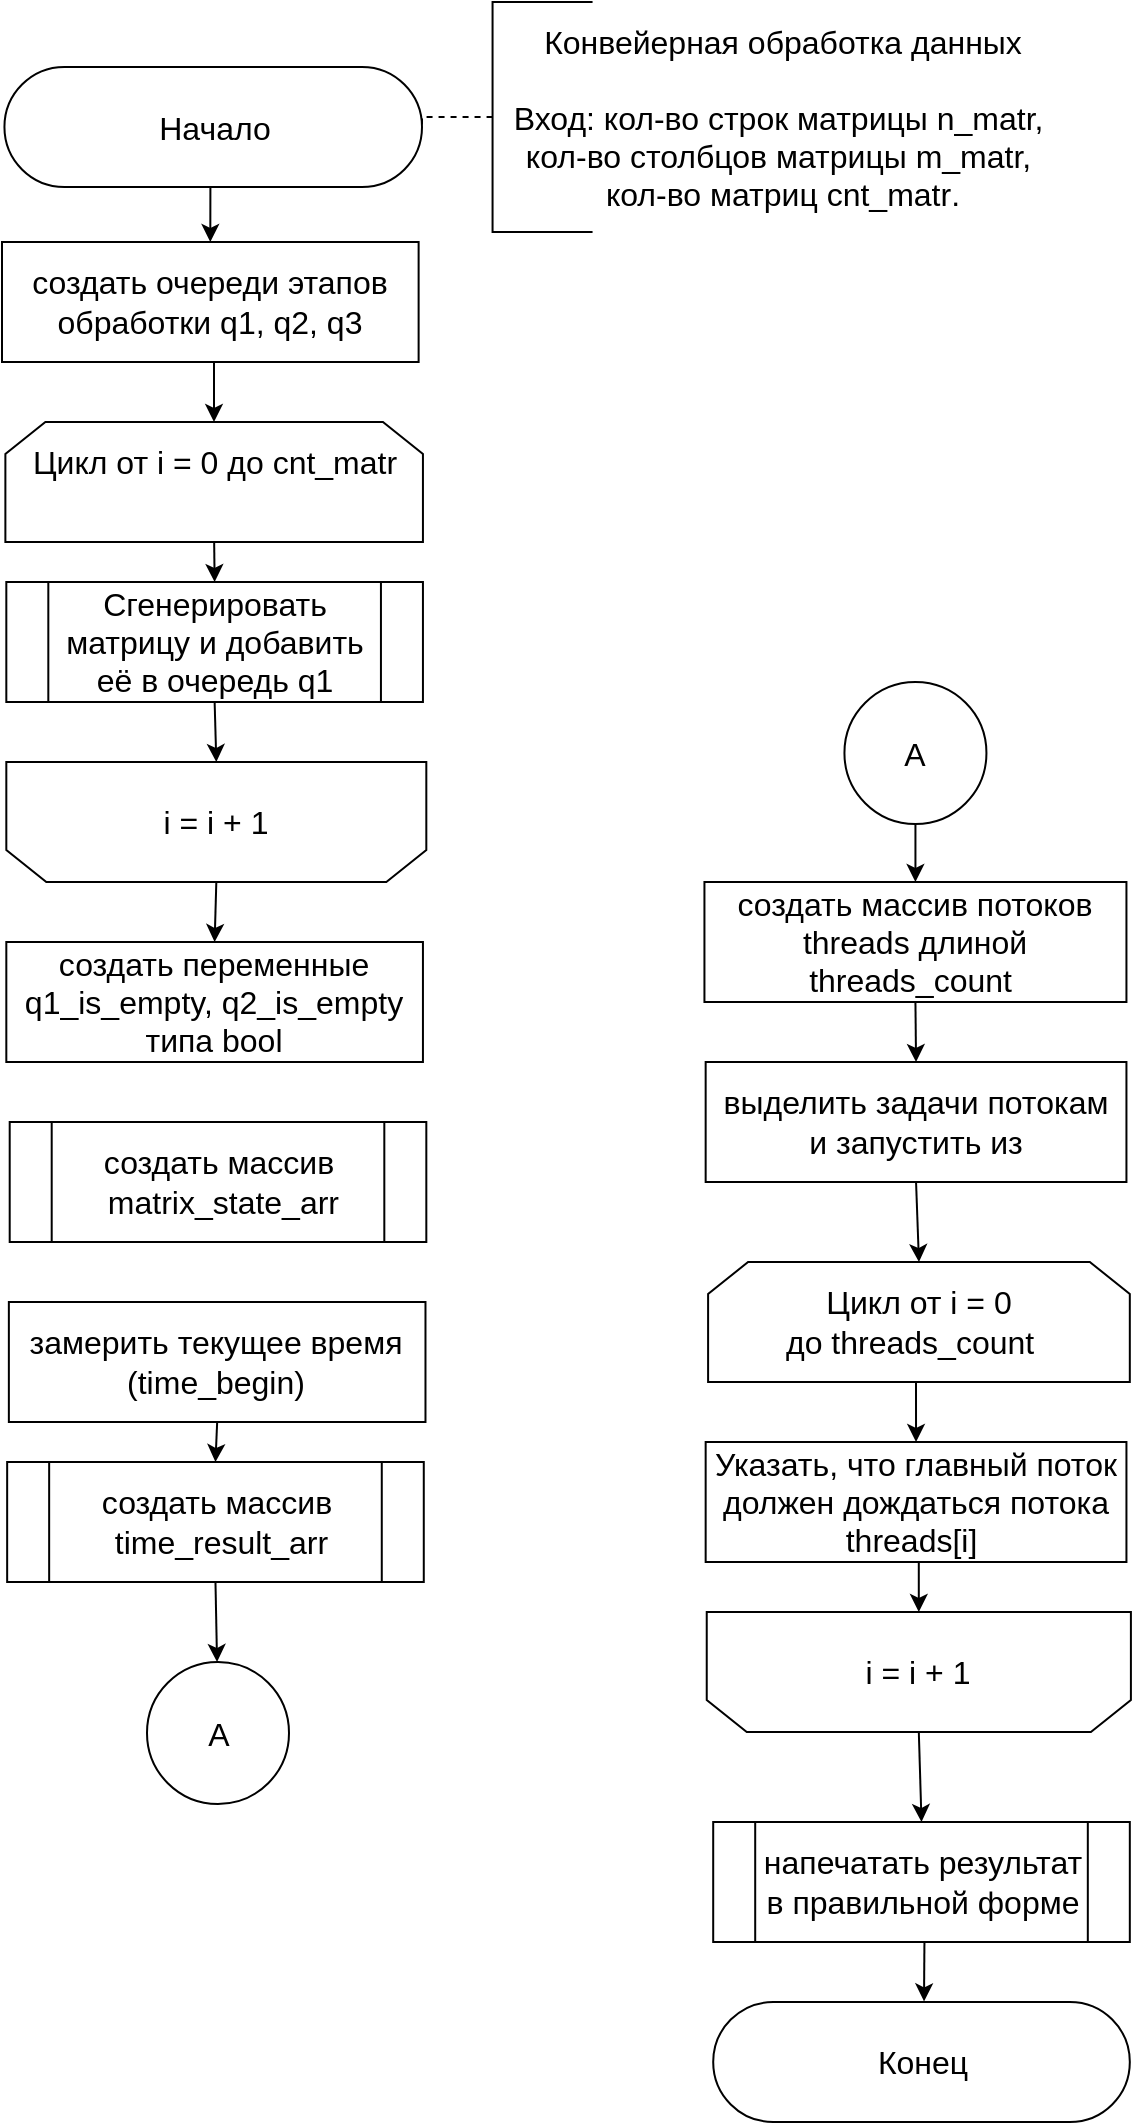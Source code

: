 <mxfile>
    <diagram id="LEsaFtyWdugToSUPe7FE" name="Страница 1">
        <mxGraphModel dx="799" dy="739" grid="1" gridSize="10" guides="1" tooltips="1" connect="1" arrows="1" fold="1" page="1" pageScale="1" pageWidth="827" pageHeight="1169" math="0" shadow="0">
            <root>
                <mxCell id="0"/>
                <mxCell id="1" parent="0"/>
                <mxCell id="2" style="edgeStyle=orthogonalEdgeStyle;rounded=0;orthogonalLoop=1;jettySize=auto;html=1;exitX=0.5;exitY=0.5;exitDx=0;exitDy=30;exitPerimeter=0;entryX=0.5;entryY=0;entryDx=0;entryDy=0;fontSize=16;" edge="1" parent="1" source="3" target="11">
                    <mxGeometry relative="1" as="geometry"/>
                </mxCell>
                <mxCell id="3" value="&lt;font style=&quot;font-size: 16px&quot;&gt;Начало&lt;/font&gt;" style="html=1;dashed=0;whitespace=wrap;shape=mxgraph.dfd.start" vertex="1" parent="1">
                    <mxGeometry x="111.22" y="52.5" width="208.78" height="60" as="geometry"/>
                </mxCell>
                <mxCell id="4" style="edgeStyle=orthogonalEdgeStyle;rounded=0;orthogonalLoop=1;jettySize=auto;html=1;exitX=0.5;exitY=1;exitDx=0;exitDy=0;entryX=0.5;entryY=0;entryDx=0;entryDy=0;fontSize=16;" edge="1" parent="1" source="5" target="13">
                    <mxGeometry relative="1" as="geometry"/>
                </mxCell>
                <mxCell id="5" value="&lt;font style=&quot;font-size: 16px&quot;&gt;Цикл от i = 0 до&amp;nbsp;&lt;span style=&quot;font-size: medium&quot;&gt;cnt_matr&lt;/span&gt;&lt;br&gt;&amp;nbsp;&lt;/font&gt;" style="shape=loopLimit;whiteSpace=wrap;html=1;strokeWidth=1;" vertex="1" parent="1">
                    <mxGeometry x="111.69" y="230" width="208.78" height="60" as="geometry"/>
                </mxCell>
                <mxCell id="6" style="edgeStyle=orthogonalEdgeStyle;rounded=0;orthogonalLoop=1;jettySize=auto;html=1;exitX=0;exitY=0.5;exitDx=0;exitDy=0;exitPerimeter=0;entryX=1;entryY=0.5;entryDx=0;entryDy=0;entryPerimeter=0;dashed=1;endArrow=none;endFill=0;" edge="1" parent="1" source="7" target="3">
                    <mxGeometry relative="1" as="geometry"/>
                </mxCell>
                <mxCell id="7" value="" style="strokeWidth=1;html=1;shape=mxgraph.flowchart.annotation_1;align=left;pointerEvents=1;" vertex="1" parent="1">
                    <mxGeometry x="355.28" y="20" width="50" height="115" as="geometry"/>
                </mxCell>
                <mxCell id="8" style="edgeStyle=none;html=1;exitX=0.5;exitY=0;exitDx=0;exitDy=0;entryX=0.5;entryY=0;entryDx=0;entryDy=0;" edge="1" parent="1" source="9" target="26">
                    <mxGeometry relative="1" as="geometry"/>
                </mxCell>
                <mxCell id="9" value="&lt;font style=&quot;font-size: 16px&quot;&gt;i = i + 1&lt;br&gt;&lt;/font&gt;" style="shape=loopLimit;whiteSpace=wrap;html=1;strokeWidth=1;direction=west;" vertex="1" parent="1">
                    <mxGeometry x="112.16" y="400" width="210" height="60" as="geometry"/>
                </mxCell>
                <mxCell id="10" style="edgeStyle=orthogonalEdgeStyle;rounded=0;orthogonalLoop=1;jettySize=auto;html=1;exitX=0.5;exitY=1;exitDx=0;exitDy=0;fontSize=16;" edge="1" parent="1" source="11">
                    <mxGeometry relative="1" as="geometry">
                        <mxPoint x="216" y="230" as="targetPoint"/>
                    </mxGeometry>
                </mxCell>
                <mxCell id="11" value="&lt;font style=&quot;font-size: 16px&quot;&gt;создать очереди этапов обработки q1, q2, q3&lt;br&gt;&lt;/font&gt;" style="rounded=0;whiteSpace=wrap;html=1;shadow=0;glass=0;sketch=0;strokeWidth=1;gradientColor=none;" vertex="1" parent="1">
                    <mxGeometry x="110" y="140" width="208.31" height="60" as="geometry"/>
                </mxCell>
                <mxCell id="12" style="edgeStyle=orthogonalEdgeStyle;rounded=0;orthogonalLoop=1;jettySize=auto;html=1;exitX=0.5;exitY=1;exitDx=0;exitDy=0;entryX=0.5;entryY=1;entryDx=0;entryDy=0;fontSize=16;" edge="1" parent="1" source="13" target="9">
                    <mxGeometry relative="1" as="geometry"/>
                </mxCell>
                <mxCell id="13" value="&lt;font style=&quot;font-size: 16px&quot;&gt;Сгенерировать матрицу и добавить её в очередь q1&lt;/font&gt;" style="shape=process;whiteSpace=wrap;html=1;backgroundOutline=1;" vertex="1" parent="1">
                    <mxGeometry x="112.16" y="310" width="208.31" height="60" as="geometry"/>
                </mxCell>
                <mxCell id="14" value="&lt;font size=&quot;3&quot;&gt;создать массив &amp;nbsp;matrix_state_arr&lt;/font&gt;" style="shape=process;whiteSpace=wrap;html=1;backgroundOutline=1;" vertex="1" parent="1">
                    <mxGeometry x="113.85" y="580" width="208.31" height="60" as="geometry"/>
                </mxCell>
                <mxCell id="15" style="edgeStyle=orthogonalEdgeStyle;rounded=0;orthogonalLoop=1;jettySize=auto;html=1;exitX=0.5;exitY=1;exitDx=0;exitDy=0;entryX=0.5;entryY=0;entryDx=0;entryDy=0;" edge="1" parent="1" source="16" target="18">
                    <mxGeometry relative="1" as="geometry"/>
                </mxCell>
                <mxCell id="16" value="&lt;span style=&quot;font-size: 16px&quot;&gt;Цикл от i = 0 до&amp;nbsp;threads_count &amp;nbsp;&lt;/span&gt;" style="shape=loopLimit;whiteSpace=wrap;html=1;strokeWidth=1;" vertex="1" parent="1">
                    <mxGeometry x="463.05" y="650" width="210.86" height="60" as="geometry"/>
                </mxCell>
                <mxCell id="17" style="edgeStyle=orthogonalEdgeStyle;rounded=0;orthogonalLoop=1;jettySize=auto;html=1;exitX=0.5;exitY=1;exitDx=0;exitDy=0;entryX=0.5;entryY=1;entryDx=0;entryDy=0;" edge="1" parent="1" source="18" target="20">
                    <mxGeometry relative="1" as="geometry"/>
                </mxCell>
                <mxCell id="18" value="&lt;font style=&quot;font-size: 16px&quot;&gt;Указать, что главный поток должен дождаться потока threads[i]&amp;nbsp;&lt;br&gt;&lt;/font&gt;" style="rounded=0;whiteSpace=wrap;html=1;shadow=0;glass=0;sketch=0;strokeWidth=1;gradientColor=none;" vertex="1" parent="1">
                    <mxGeometry x="461.83" y="740" width="210.39" height="60" as="geometry"/>
                </mxCell>
                <mxCell id="19" style="edgeStyle=none;html=1;exitX=0.5;exitY=0;exitDx=0;exitDy=0;entryX=0.5;entryY=0;entryDx=0;entryDy=0;" edge="1" parent="1" source="20" target="33">
                    <mxGeometry relative="1" as="geometry"/>
                </mxCell>
                <mxCell id="20" value="&lt;font style=&quot;font-size: 16px&quot;&gt;i = i + 1&lt;br&gt;&lt;/font&gt;" style="shape=loopLimit;whiteSpace=wrap;html=1;strokeWidth=1;direction=west;" vertex="1" parent="1">
                    <mxGeometry x="462.37" y="825" width="212.08" height="60" as="geometry"/>
                </mxCell>
                <mxCell id="21" style="edgeStyle=none;html=1;exitX=0.5;exitY=1;exitDx=0;exitDy=0;entryX=0.5;entryY=0;entryDx=0;entryDy=0;" edge="1" parent="1" source="22" target="24">
                    <mxGeometry relative="1" as="geometry"/>
                </mxCell>
                <mxCell id="22" value="&lt;font style=&quot;font-size: 16px&quot;&gt;создать массив потоков threads длиной&lt;br&gt;threads_count&amp;nbsp;&lt;br&gt;&lt;/font&gt;" style="rounded=0;whiteSpace=wrap;html=1;shadow=0;glass=0;sketch=0;strokeWidth=1;gradientColor=none;" vertex="1" parent="1">
                    <mxGeometry x="461.22" y="460" width="211" height="60" as="geometry"/>
                </mxCell>
                <mxCell id="23" style="edgeStyle=none;html=1;exitX=0.5;exitY=1;exitDx=0;exitDy=0;entryX=0.5;entryY=0;entryDx=0;entryDy=0;" edge="1" parent="1" source="24" target="16">
                    <mxGeometry relative="1" as="geometry"/>
                </mxCell>
                <mxCell id="24" value="&lt;font style=&quot;font-size: 16px&quot;&gt;выделить задачи потокам&lt;br&gt;и запустить из&lt;br&gt;&lt;/font&gt;" style="rounded=0;whiteSpace=wrap;html=1;shadow=0;glass=0;sketch=0;strokeWidth=1;gradientColor=none;" vertex="1" parent="1">
                    <mxGeometry x="461.83" y="550" width="210.39" height="60" as="geometry"/>
                </mxCell>
                <mxCell id="25" value="&lt;div&gt;&lt;span style=&quot;font-size: 16px&quot;&gt;Конвейерная обработка данных&lt;/span&gt;&lt;/div&gt;&lt;div&gt;&lt;span style=&quot;font-size: 16px&quot;&gt;&lt;br&gt;&lt;/span&gt;&lt;/div&gt;&lt;font&gt;&lt;div&gt;&lt;font size=&quot;3&quot;&gt;Вход: кол-во строк матрицы n_matr,&amp;nbsp;&lt;/font&gt;&lt;/div&gt;&lt;div&gt;&lt;span style=&quot;font-size: medium&quot;&gt;кол-во столбцов матрицы m_matr,&amp;nbsp;&lt;/span&gt;&lt;font size=&quot;3&quot;&gt;&lt;br&gt;&lt;/font&gt;&lt;/div&gt;&lt;div&gt;&lt;font size=&quot;3&quot;&gt;кол-во матриц cnt_matr&lt;/font&gt;&lt;span style=&quot;font-size: 16px&quot;&gt;.&lt;/span&gt;&lt;/div&gt;&lt;/font&gt;" style="text;html=1;align=center;verticalAlign=middle;resizable=0;points=[];autosize=1;strokeColor=none;fillColor=none;" vertex="1" parent="1">
                    <mxGeometry x="355.28" y="37.5" width="290" height="80" as="geometry"/>
                </mxCell>
                <mxCell id="26" value="&lt;font style=&quot;font-size: 16px&quot;&gt;создать переменные q1_is_empty, q2_is_empty&lt;br&gt;типа bool&lt;br&gt;&lt;/font&gt;" style="rounded=0;whiteSpace=wrap;html=1;shadow=0;glass=0;sketch=0;strokeWidth=1;gradientColor=none;" vertex="1" parent="1">
                    <mxGeometry x="112.16" y="490" width="208.31" height="60" as="geometry"/>
                </mxCell>
                <mxCell id="27" style="edgeStyle=orthogonalEdgeStyle;rounded=0;orthogonalLoop=1;jettySize=auto;html=1;exitX=0.5;exitY=1;exitDx=0;exitDy=0;entryX=0.5;entryY=0;entryDx=0;entryDy=0;fontSize=16;" edge="1" parent="1" source="28" target="30">
                    <mxGeometry relative="1" as="geometry"/>
                </mxCell>
                <mxCell id="28" value="&lt;font style=&quot;font-size: 16px&quot;&gt;замерить текущее время&lt;br&gt;(time_begin)&lt;br&gt;&lt;/font&gt;" style="rounded=0;whiteSpace=wrap;html=1;shadow=0;glass=0;sketch=0;strokeWidth=1;gradientColor=none;" vertex="1" parent="1">
                    <mxGeometry x="113.43" y="670" width="208.31" height="60" as="geometry"/>
                </mxCell>
                <mxCell id="29" style="edgeStyle=none;html=1;exitX=0.5;exitY=1;exitDx=0;exitDy=0;" edge="1" parent="1" source="30" target="34">
                    <mxGeometry relative="1" as="geometry"/>
                </mxCell>
                <mxCell id="30" value="&lt;font size=&quot;3&quot;&gt;создать массив &amp;nbsp;time_result_arr&lt;/font&gt;" style="shape=process;whiteSpace=wrap;html=1;backgroundOutline=1;" vertex="1" parent="1">
                    <mxGeometry x="112.58" y="750" width="208.31" height="60" as="geometry"/>
                </mxCell>
                <mxCell id="31" value="&lt;font style=&quot;font-size: 16px&quot;&gt;Конец&lt;/font&gt;" style="html=1;dashed=0;whitespace=wrap;shape=mxgraph.dfd.start" vertex="1" parent="1">
                    <mxGeometry x="465.6" y="1020" width="208.31" height="60" as="geometry"/>
                </mxCell>
                <mxCell id="32" style="edgeStyle=none;html=1;exitX=0.507;exitY=1;exitDx=0;exitDy=0;entryX=0.506;entryY=-0.005;entryDx=0;entryDy=0;entryPerimeter=0;exitPerimeter=0;" edge="1" parent="1" source="33" target="31">
                    <mxGeometry relative="1" as="geometry"/>
                </mxCell>
                <mxCell id="33" value="&lt;font size=&quot;3&quot;&gt;напечатать результат в правильной форме&lt;/font&gt;" style="shape=process;whiteSpace=wrap;html=1;backgroundOutline=1;" vertex="1" parent="1">
                    <mxGeometry x="465.6" y="930" width="208.31" height="60" as="geometry"/>
                </mxCell>
                <mxCell id="34" value="A" style="ellipse;whiteSpace=wrap;html=1;aspect=fixed;fontSize=16;" vertex="1" parent="1">
                    <mxGeometry x="182.5" y="850" width="71" height="71" as="geometry"/>
                </mxCell>
                <mxCell id="35" style="edgeStyle=none;html=1;exitX=0.5;exitY=1;exitDx=0;exitDy=0;" edge="1" parent="1" source="36" target="22">
                    <mxGeometry relative="1" as="geometry"/>
                </mxCell>
                <mxCell id="36" value="A" style="ellipse;whiteSpace=wrap;html=1;aspect=fixed;fontSize=16;" vertex="1" parent="1">
                    <mxGeometry x="531.22" y="360" width="71" height="71" as="geometry"/>
                </mxCell>
            </root>
        </mxGraphModel>
    </diagram>
</mxfile>